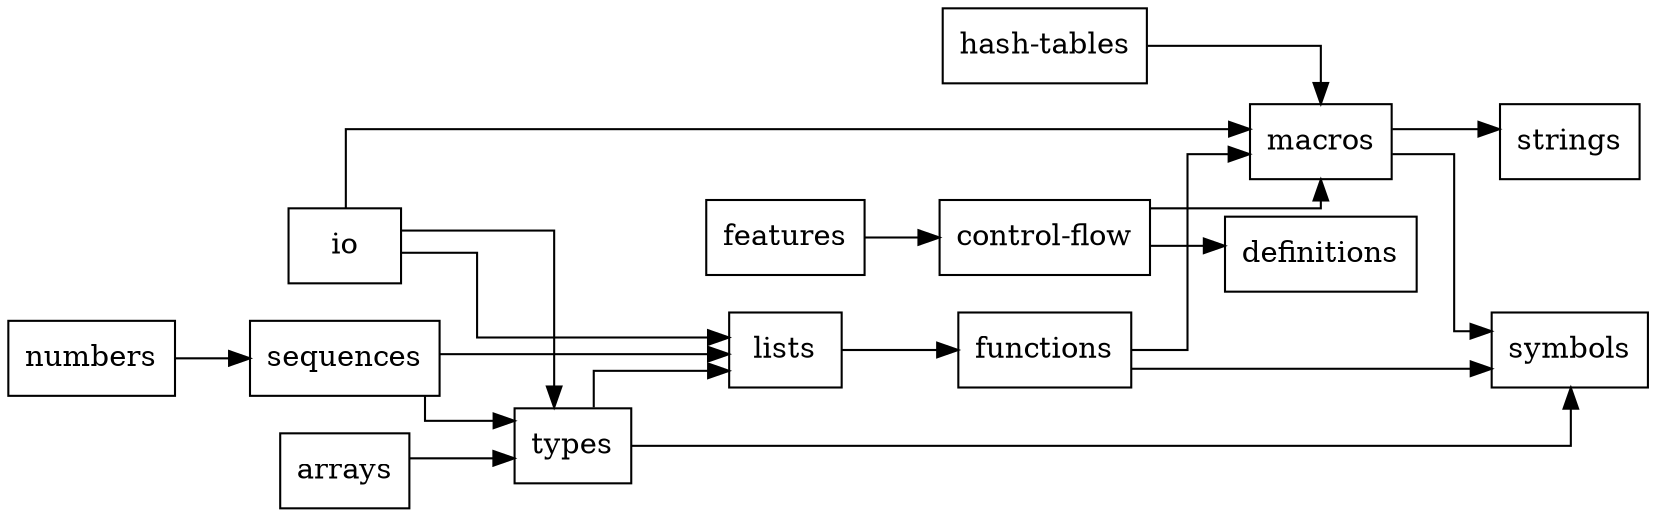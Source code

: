 digraph alexandria {
splines=ortho;
rankdir = LR;
node [shape=box];"io" -> "macros";
"io" -> "lists";
"io" -> "types";
"macros" -> "strings";
"macros" -> "symbols";
"hash-tables" -> "macros";
"control-flow" -> "definitions";
"control-flow" -> "macros";
"functions" -> "symbols";
"functions" -> "macros";
"lists" -> "functions";
"types" -> "symbols";
"types" -> "lists";
"arrays" -> "types";
"sequences" -> "lists";
"sequences" -> "types";
"numbers" -> "sequences";
"features" -> "control-flow";
}